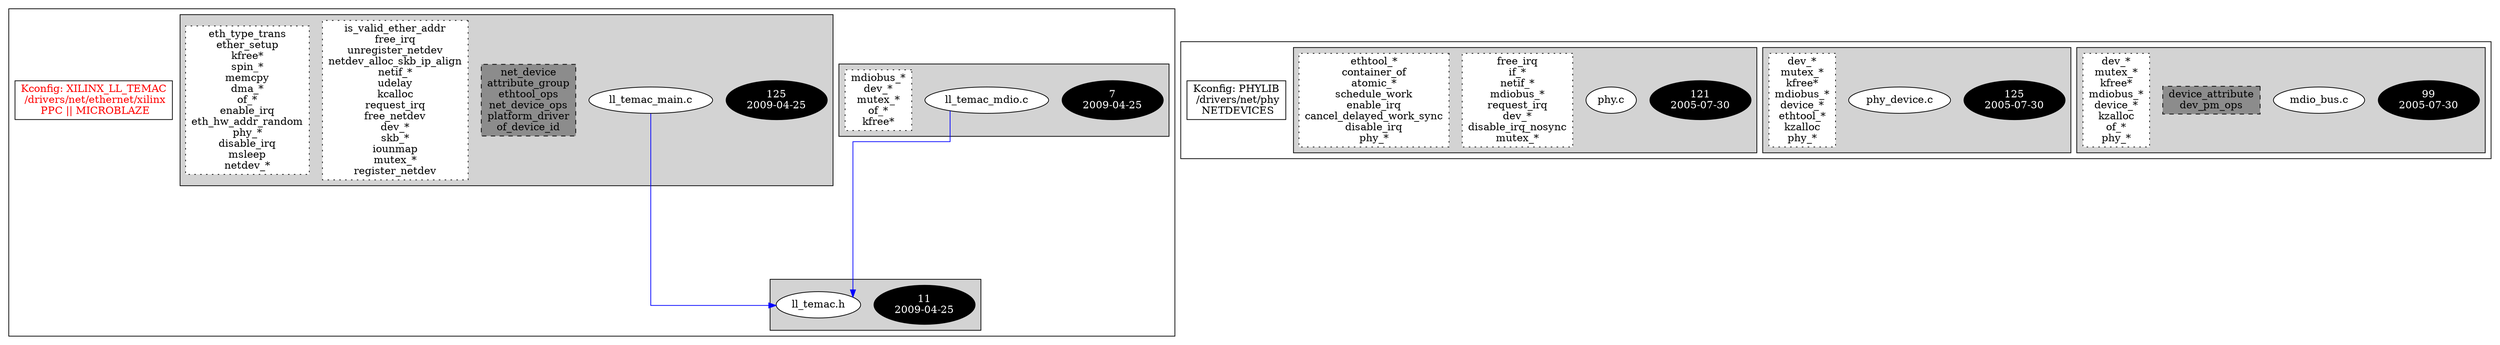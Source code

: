 digraph Driver {
	ranksep=2;
	splines=ortho;
	//Symbol: XILINX_LL_TEMAC
	subgraph "cluster_XILINX_LL_TEMAC"{
		subgraph "cluster_ll_temac_mdio.c" {
			style=filled
			"commit_ll_temac_mdio.c" [style=filled, fillcolor=black, fontcolor=white, label="7\n2009-04-25"];
			"ll_temac_mdio.c" [style=filled, fillcolor=white, fontcolor=black, label="ll_temac_mdio.c\n"];
			"funccall0-ll_temac_mdio.c" [style="filled,dotted" shape=box, fillcolor=white, fontcolor=black, label="mdiobus_*\ndev_*\nmutex_*\nof_*\nkfree*\n"];
		}
		subgraph "cluster_ll_temac_main.c" {
			style=filled
			"commit_ll_temac_main.c" [style=filled, fillcolor=black, fontcolor=white, label="125\n2009-04-25"];
			"ll_temac_main.c" [style=filled, fillcolor=white, fontcolor=black, label="ll_temac_main.c\n"];
			"structs-ll_temac_main.c" [style="filled,dashed" shape=box, fillcolor=grey55, fontcolor=black, label="net_device\nattribute_group\nethtool_ops\nnet_device_ops\nplatform_driver\nof_device_id\n"];
			"funccall2-ll_temac_main.c" [style="filled,dotted" shape=box, fillcolor=white, fontcolor=black, label="is_valid_ether_addr\nfree_irq\nunregister_netdev\nnetdev_alloc_skb_ip_align\nnetif_*\nudelay\nkcalloc\nrequest_irq\nfree_netdev\ndev_*\nskb_*\niounmap\nmutex_*\nregister_netdev\n"];
			"funccall1-ll_temac_main.c" [style="filled,dotted" shape=box, fillcolor=white, fontcolor=black, label="eth_type_trans\nether_setup\nkfree*\nspin_*\nmemcpy\ndma_*\nof_*\nenable_irq\neth_hw_addr_random\nphy_*\ndisable_irq\nmsleep\nnetdev_*\n"];
		}
		subgraph "cluster_ll_temac.h" {
			style=filled
			"commit_ll_temac.h" [style=filled, fillcolor=black, fontcolor=white, label="11\n2009-04-25"];
			"ll_temac.h" [style=filled, fillcolor=white, fontcolor=black, label="ll_temac.h\n"];
		}
		"K:XILINX_LL_TEMAC" [label="Kconfig: XILINX_LL_TEMAC\n /drivers/net/ethernet/xilinx\n  PPC || MICROBLAZE ", shape=box, fontcolor=red];
	}
	//Symbol: PHYLIB
	subgraph "cluster_PHYLIB"{
		subgraph "cluster_mdio_bus.c" {
			style=filled
			"commit_mdio_bus.c" [style=filled, fillcolor=black, fontcolor=white, label="99\n2005-07-30"];
			"mdio_bus.c" [style=filled, fillcolor=white, fontcolor=black, label="mdio_bus.c\n"];
			"structs-mdio_bus.c" [style="filled,dashed" shape=box, fillcolor=grey55, fontcolor=black, label="device_attribute\ndev_pm_ops\n"];
			"funccall0-mdio_bus.c" [style="filled,dotted" shape=box, fillcolor=white, fontcolor=black, label="dev_*\nmutex_*\nkfree*\nmdiobus_*\ndevice_*\nkzalloc\nof_*\nphy_*\n"];
		}
		subgraph "cluster_phy_device.c" {
			style=filled
			"commit_phy_device.c" [style=filled, fillcolor=black, fontcolor=white, label="125\n2005-07-30"];
			"phy_device.c" [style=filled, fillcolor=white, fontcolor=black, label="phy_device.c\n"];
			"funccall0-phy_device.c" [style="filled,dotted" shape=box, fillcolor=white, fontcolor=black, label="dev_*\nmutex_*\nkfree*\nmdiobus_*\ndevice_*\nethtool_*\nkzalloc\nphy_*\n"];
		}
		subgraph "cluster_phy.c" {
			style=filled
			"commit_phy.c" [style=filled, fillcolor=black, fontcolor=white, label="121\n2005-07-30"];
			"phy.c" [style=filled, fillcolor=white, fontcolor=black, label="phy.c\n"];
			"funccall2-phy.c" [style="filled,dotted" shape=box, fillcolor=white, fontcolor=black, label="free_irq\nif_*\nnetif_*\nmdiobus_*\nrequest_irq\ndev_*\ndisable_irq_nosync\nmutex_*\n"];
			"funccall1-phy.c" [style="filled,dotted" shape=box, fillcolor=white, fontcolor=black, label="ethtool_*\ncontainer_of\natomic_*\nschedule_work\nenable_irq\ncancel_delayed_work_sync\ndisable_irq\nphy_*\n"];
		}
		"K:PHYLIB" [label="Kconfig: PHYLIB\n /drivers/net/phy\n  NETDEVICES ", shape=box];
	}
"ll_temac_mdio.c" -> "ll_temac.h"[color=blue];
"ll_temac_main.c" -> "ll_temac.h"[color=blue];
}

